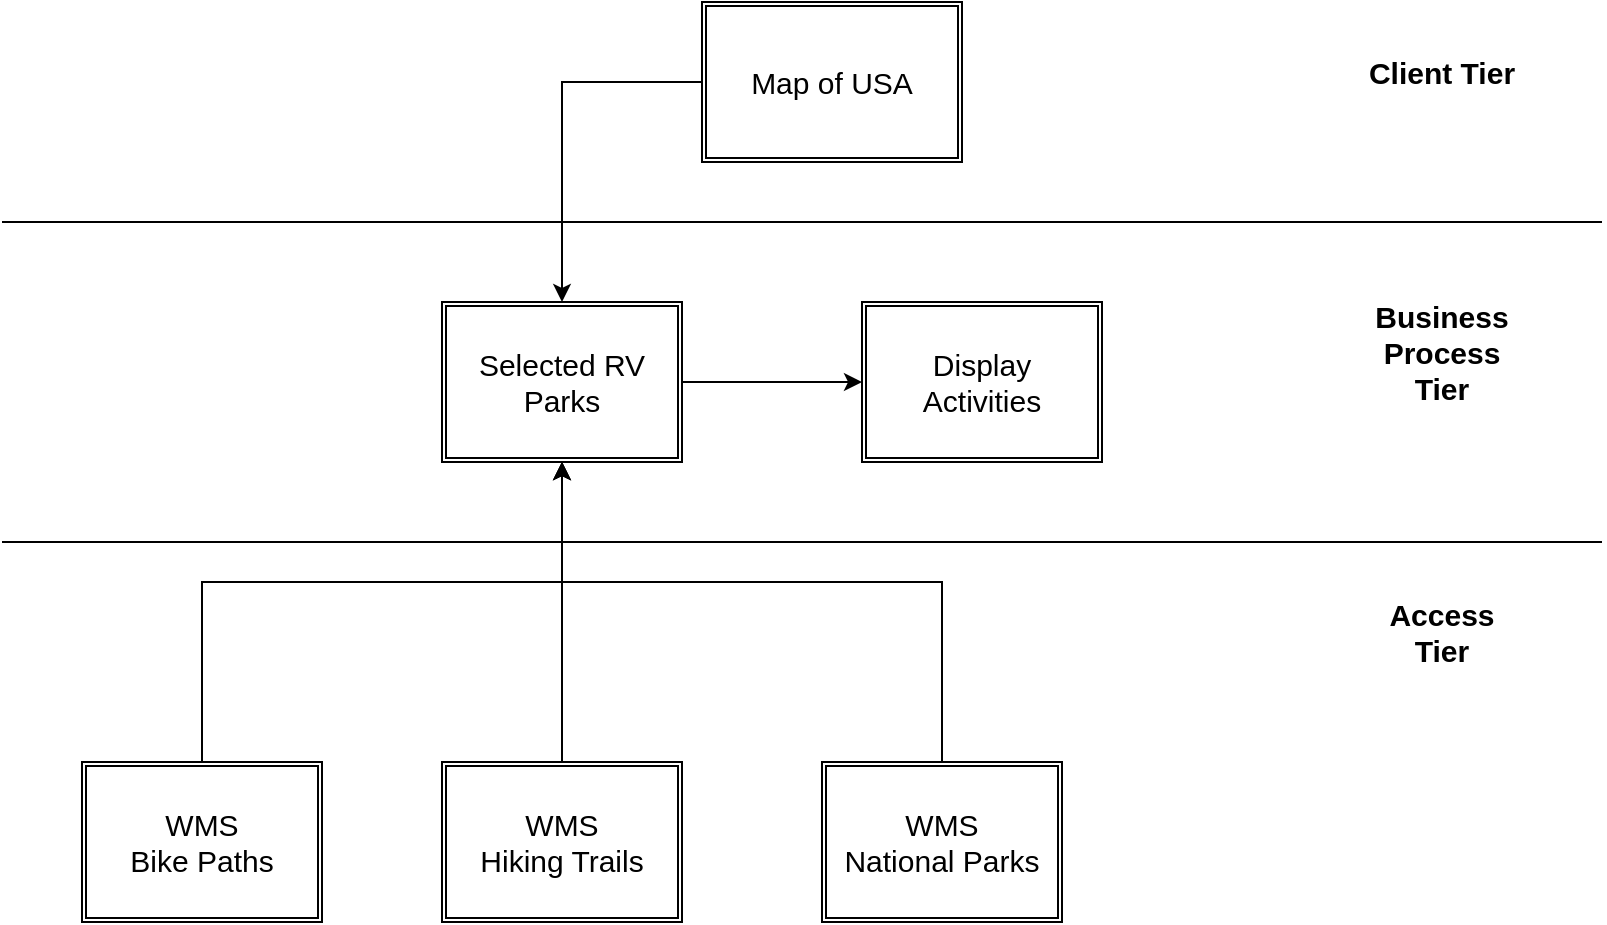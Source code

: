 <mxfile version="13.8.1" type="github"><diagram id="niH26pjskQfO9WZ8SXnn" name="Page-1"><mxGraphModel dx="1153" dy="791" grid="1" gridSize="10" guides="1" tooltips="1" connect="1" arrows="1" fold="1" page="1" pageScale="1" pageWidth="850" pageHeight="1100" math="0" shadow="0"><root><mxCell id="0"/><mxCell id="1" parent="0"/><mxCell id="rAoPOl4Q5EqxR0R_jIE7-3" value="" style="endArrow=none;html=1;" edge="1" parent="1"><mxGeometry width="50" height="50" relative="1" as="geometry"><mxPoint x="40" y="160" as="sourcePoint"/><mxPoint x="840" y="160" as="targetPoint"/></mxGeometry></mxCell><mxCell id="rAoPOl4Q5EqxR0R_jIE7-4" value="Client Tier" style="text;html=1;strokeColor=none;fillColor=none;align=center;verticalAlign=middle;whiteSpace=wrap;rounded=0;fontSize=15;fontStyle=1" vertex="1" parent="1"><mxGeometry x="720" y="60" width="80" height="50" as="geometry"/></mxCell><mxCell id="rAoPOl4Q5EqxR0R_jIE7-9" value="Business Process Tier" style="text;html=1;strokeColor=none;fillColor=none;align=center;verticalAlign=middle;whiteSpace=wrap;rounded=0;fontSize=15;fontStyle=1" vertex="1" parent="1"><mxGeometry x="720" y="200" width="80" height="50" as="geometry"/></mxCell><mxCell id="rAoPOl4Q5EqxR0R_jIE7-10" value="Access Tier" style="text;html=1;strokeColor=none;fillColor=none;align=center;verticalAlign=middle;whiteSpace=wrap;rounded=0;fontSize=15;fontStyle=1" vertex="1" parent="1"><mxGeometry x="720" y="340" width="80" height="50" as="geometry"/></mxCell><mxCell id="rAoPOl4Q5EqxR0R_jIE7-41" style="edgeStyle=orthogonalEdgeStyle;rounded=0;orthogonalLoop=1;jettySize=auto;html=1;fontSize=15;" edge="1" parent="1" source="rAoPOl4Q5EqxR0R_jIE7-14" target="rAoPOl4Q5EqxR0R_jIE7-40"><mxGeometry relative="1" as="geometry"/></mxCell><mxCell id="rAoPOl4Q5EqxR0R_jIE7-14" value="Selected RV Parks" style="shape=ext;double=1;rounded=0;whiteSpace=wrap;html=1;fontSize=15;" vertex="1" parent="1"><mxGeometry x="260" y="200" width="120" height="80" as="geometry"/></mxCell><mxCell id="rAoPOl4Q5EqxR0R_jIE7-39" style="edgeStyle=orthogonalEdgeStyle;rounded=0;orthogonalLoop=1;jettySize=auto;html=1;entryX=0.5;entryY=0;entryDx=0;entryDy=0;fontSize=15;" edge="1" parent="1" source="rAoPOl4Q5EqxR0R_jIE7-15" target="rAoPOl4Q5EqxR0R_jIE7-14"><mxGeometry relative="1" as="geometry"/></mxCell><mxCell id="rAoPOl4Q5EqxR0R_jIE7-15" value="Map of USA" style="shape=ext;double=1;rounded=0;whiteSpace=wrap;html=1;fontSize=15;" vertex="1" parent="1"><mxGeometry x="390" y="50" width="130" height="80" as="geometry"/></mxCell><mxCell id="rAoPOl4Q5EqxR0R_jIE7-34" style="edgeStyle=orthogonalEdgeStyle;rounded=0;orthogonalLoop=1;jettySize=auto;html=1;entryX=0.5;entryY=1;entryDx=0;entryDy=0;fontSize=15;" edge="1" parent="1" source="rAoPOl4Q5EqxR0R_jIE7-16" target="rAoPOl4Q5EqxR0R_jIE7-14"><mxGeometry relative="1" as="geometry"><Array as="points"><mxPoint x="140" y="340"/><mxPoint x="320" y="340"/></Array></mxGeometry></mxCell><mxCell id="rAoPOl4Q5EqxR0R_jIE7-16" value="WMS&lt;br&gt;Bike Paths" style="shape=ext;double=1;rounded=0;whiteSpace=wrap;html=1;fontSize=15;" vertex="1" parent="1"><mxGeometry x="80" y="430" width="120" height="80" as="geometry"/></mxCell><mxCell id="rAoPOl4Q5EqxR0R_jIE7-17" value="" style="endArrow=none;html=1;" edge="1" parent="1"><mxGeometry width="50" height="50" relative="1" as="geometry"><mxPoint x="40" y="320" as="sourcePoint"/><mxPoint x="840" y="320" as="targetPoint"/></mxGeometry></mxCell><mxCell id="rAoPOl4Q5EqxR0R_jIE7-35" style="edgeStyle=orthogonalEdgeStyle;rounded=0;orthogonalLoop=1;jettySize=auto;html=1;entryX=0.5;entryY=1;entryDx=0;entryDy=0;fontSize=15;" edge="1" parent="1" source="rAoPOl4Q5EqxR0R_jIE7-19" target="rAoPOl4Q5EqxR0R_jIE7-14"><mxGeometry relative="1" as="geometry"><Array as="points"><mxPoint x="320" y="380"/><mxPoint x="320" y="380"/></Array></mxGeometry></mxCell><mxCell id="rAoPOl4Q5EqxR0R_jIE7-19" value="WMS&lt;br&gt;Hiking Trails" style="shape=ext;double=1;rounded=0;whiteSpace=wrap;html=1;fontSize=15;" vertex="1" parent="1"><mxGeometry x="260" y="430" width="120" height="80" as="geometry"/></mxCell><mxCell id="rAoPOl4Q5EqxR0R_jIE7-36" style="edgeStyle=orthogonalEdgeStyle;rounded=0;orthogonalLoop=1;jettySize=auto;html=1;entryX=0.5;entryY=1;entryDx=0;entryDy=0;fontSize=15;" edge="1" parent="1" source="rAoPOl4Q5EqxR0R_jIE7-20" target="rAoPOl4Q5EqxR0R_jIE7-14"><mxGeometry relative="1" as="geometry"><Array as="points"><mxPoint x="510" y="340"/><mxPoint x="320" y="340"/></Array></mxGeometry></mxCell><mxCell id="rAoPOl4Q5EqxR0R_jIE7-20" value="WMS&lt;br&gt;National Parks" style="shape=ext;double=1;rounded=0;whiteSpace=wrap;html=1;fontSize=15;" vertex="1" parent="1"><mxGeometry x="450" y="430" width="120" height="80" as="geometry"/></mxCell><mxCell id="rAoPOl4Q5EqxR0R_jIE7-40" value="Display&lt;br&gt;Activities" style="shape=ext;double=1;rounded=0;whiteSpace=wrap;html=1;fontSize=15;" vertex="1" parent="1"><mxGeometry x="470" y="200" width="120" height="80" as="geometry"/></mxCell></root></mxGraphModel></diagram></mxfile>
